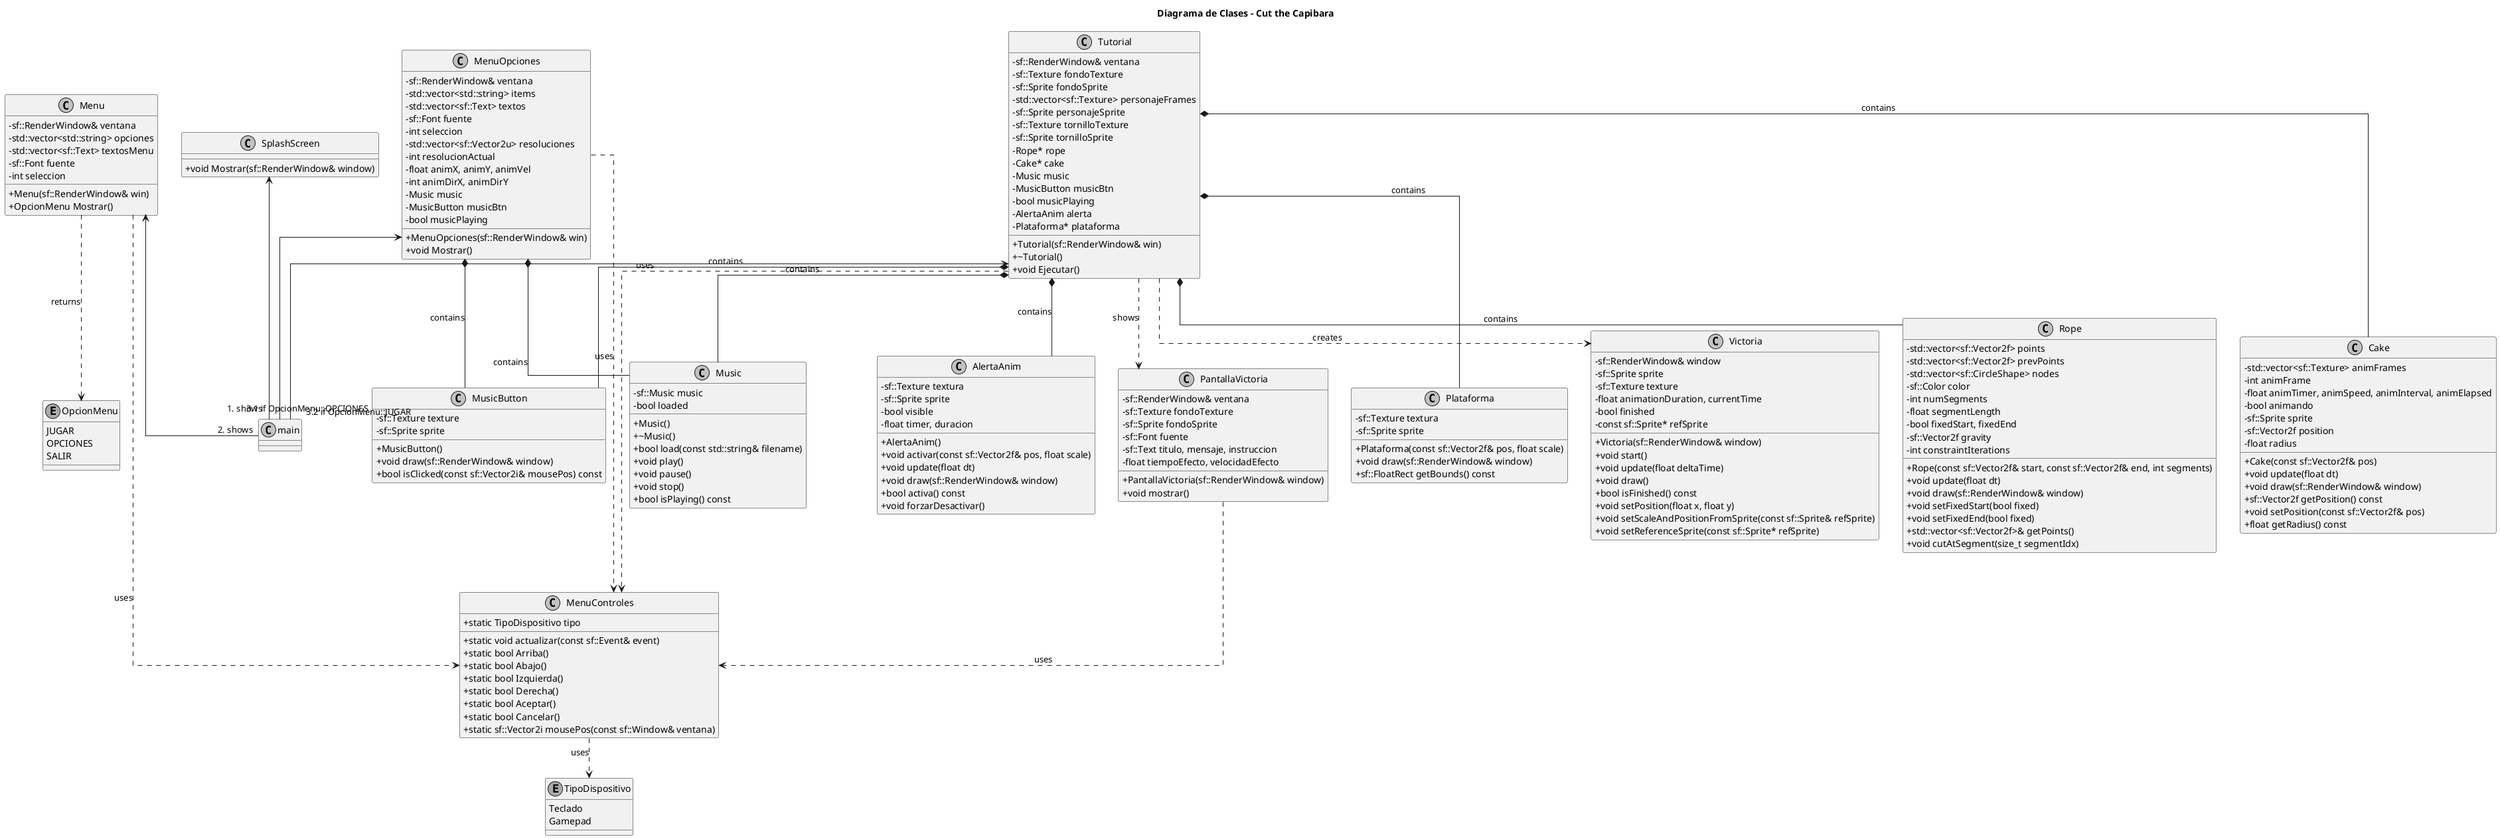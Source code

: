 @startuml Diagrama de Clases - Cut the Capibara

skinparam classAttributeIconSize 0
skinparam monochrome true
skinparam shadowing false
skinparam linetype ortho
skinparam DefaultFontName "Arial"

title "Diagrama de Clases - Cut the Capibara"

' Clases principales de interfaz
class SplashScreen {
    + void Mostrar(sf::RenderWindow& window)
}

class Menu {
    - sf::RenderWindow& ventana
    - std::vector<std::string> opciones
    - std::vector<sf::Text> textosMenu
    - sf::Font fuente
    - int seleccion
    + Menu(sf::RenderWindow& win)
    + OpcionMenu Mostrar()
}

enum OpcionMenu {
    JUGAR
    OPCIONES
    SALIR
}

class MenuOpciones {
    - sf::RenderWindow& ventana
    - std::vector<std::string> items
    - std::vector<sf::Text> textos
    - sf::Font fuente
    - int seleccion
    - std::vector<sf::Vector2u> resoluciones
    - int resolucionActual
    - float animX, animY, animVel
    - int animDirX, animDirY
    - Music music
    - MusicButton musicBtn
    - bool musicPlaying
    + MenuOpciones(sf::RenderWindow& win)
    + void Mostrar()
}

class MenuControles {
    + static TipoDispositivo tipo
    + static void actualizar(const sf::Event& event)
    + static bool Arriba()
    + static bool Abajo()
    + static bool Izquierda()
    + static bool Derecha()
    + static bool Aceptar()
    + static bool Cancelar()
    + static sf::Vector2i mousePos(const sf::Window& ventana)
}

enum TipoDispositivo {
    Teclado
    Gamepad
}

' Clases del juego
class Tutorial {
    - sf::RenderWindow& ventana
    - sf::Texture fondoTexture
    - sf::Sprite fondoSprite
    - std::vector<sf::Texture> personajeFrames
    - sf::Sprite personajeSprite
    - sf::Texture tornilloTexture
    - sf::Sprite tornilloSprite
    - Rope* rope
    - Cake* cake
    - Music music
    - MusicButton musicBtn
    - bool musicPlaying
    - AlertaAnim alerta
    - Plataforma* plataforma
    + Tutorial(sf::RenderWindow& win)
    + ~Tutorial()
    + void Ejecutar()
}

class Rope {
    - std::vector<sf::Vector2f> points
    - std::vector<sf::Vector2f> prevPoints
    - std::vector<sf::CircleShape> nodes
    - sf::Color color
    - int numSegments
    - float segmentLength
    - bool fixedStart, fixedEnd
    - sf::Vector2f gravity
    - int constraintIterations
    + Rope(const sf::Vector2f& start, const sf::Vector2f& end, int segments)
    + void update(float dt)
    + void draw(sf::RenderWindow& window)
    + void setFixedStart(bool fixed)
    + void setFixedEnd(bool fixed)
    + std::vector<sf::Vector2f>& getPoints()
    + void cutAtSegment(size_t segmentIdx)
}

class Cake {
    - std::vector<sf::Texture> animFrames
    - int animFrame
    - float animTimer, animSpeed, animInterval, animElapsed
    - bool animando
    - sf::Sprite sprite
    - sf::Vector2f position
    - float radius
    + Cake(const sf::Vector2f& pos)
    + void update(float dt)
    + void draw(sf::RenderWindow& window)
    + sf::Vector2f getPosition() const
    + void setPosition(const sf::Vector2f& pos)
    + float getRadius() const
}

class AlertaAnim {
    - sf::Texture textura
    - sf::Sprite sprite
    - bool visible
    - float timer, duracion
    + AlertaAnim()
    + void activar(const sf::Vector2f& pos, float scale)
    + void update(float dt)
    + void draw(sf::RenderWindow& window)
    + bool activa() const
    + void forzarDesactivar()
}

class Plataforma {
    - sf::Texture textura
    - sf::Sprite sprite
    + Plataforma(const sf::Vector2f& pos, float scale)
    + void draw(sf::RenderWindow& window)
    + sf::FloatRect getBounds() const
}

class Victoria {
    - sf::RenderWindow& window
    - sf::Sprite sprite
    - sf::Texture texture
    - float animationDuration, currentTime
    - bool finished
    - const sf::Sprite* refSprite
    + Victoria(sf::RenderWindow& window)
    + void start()
    + void update(float deltaTime)
    + void draw()
    + bool isFinished() const
    + void setPosition(float x, float y)
    + void setScaleAndPositionFromSprite(const sf::Sprite& refSprite)
    + void setReferenceSprite(const sf::Sprite* refSprite)
}

class PantallaVictoria {
    - sf::RenderWindow& ventana
    - sf::Texture fondoTexture
    - sf::Sprite fondoSprite
    - sf::Font fuente
    - sf::Text titulo, mensaje, instruccion
    - float tiempoEfecto, velocidadEfecto
    + PantallaVictoria(sf::RenderWindow& window)
    + void mostrar()
}

' Clases de utilidad
class Music {
    - sf::Music music
    - bool loaded
    + Music()
    + ~Music()
    + bool load(const std::string& filename)
    + void play()
    + void pause()
    + void stop()
    + bool isPlaying() const
}

class MusicButton {
    - sf::Texture texture
    - sf::Sprite sprite
    + MusicButton()
    + void draw(sf::RenderWindow& window)
    + bool isClicked(const sf::Vector2i& mousePos) const
}

' Relaciones

' Relaciones con MenuControles (estático)
MenuControles ..> TipoDispositivo : uses
Menu ..> MenuControles : uses
MenuOpciones ..> MenuControles : uses
Tutorial ..> MenuControles : uses
PantallaVictoria ..> MenuControles : uses

' Relaciones de herencia/implementación
Menu ..> OpcionMenu : returns

' Relaciones de composición/agregación
Tutorial *-- Rope : contains
Tutorial *-- Cake : contains
Tutorial *-- Plataforma : contains
Tutorial *-- AlertaAnim : contains
Tutorial *-- Music : contains
Tutorial *-- MusicButton : contains
Tutorial ..> Victoria : creates
Tutorial ..> PantallaVictoria : shows
MenuOpciones *-- Music : contains
MenuOpciones *-- MusicButton : contains

' Flujo principal de la aplicación
SplashScreen <-- "1. shows" main
Menu <-- "2. shows" main
MenuOpciones <-- "3.1 if OpcionMenu::OPCIONES" main
Tutorial <-- "3.2 if OpcionMenu::JUGAR" main

@enduml
